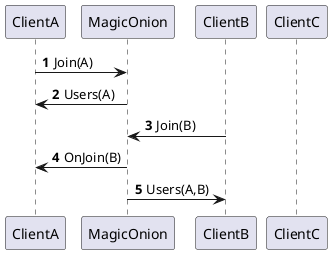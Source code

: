 @startuml
'https://plantuml.com/sequence-diagram

autonumber

participant ClientA
participant MagicOnion
participant ClientB
participant ClientC

ClientA->MagicOnion:Join(A)
ClientA<-MagicOnion:Users(A)
ClientB->MagicOnion:Join(B)
ClientA<-MagicOnion:OnJoin(B)
ClientB<-MagicOnion:Users(A,B)

@enduml
